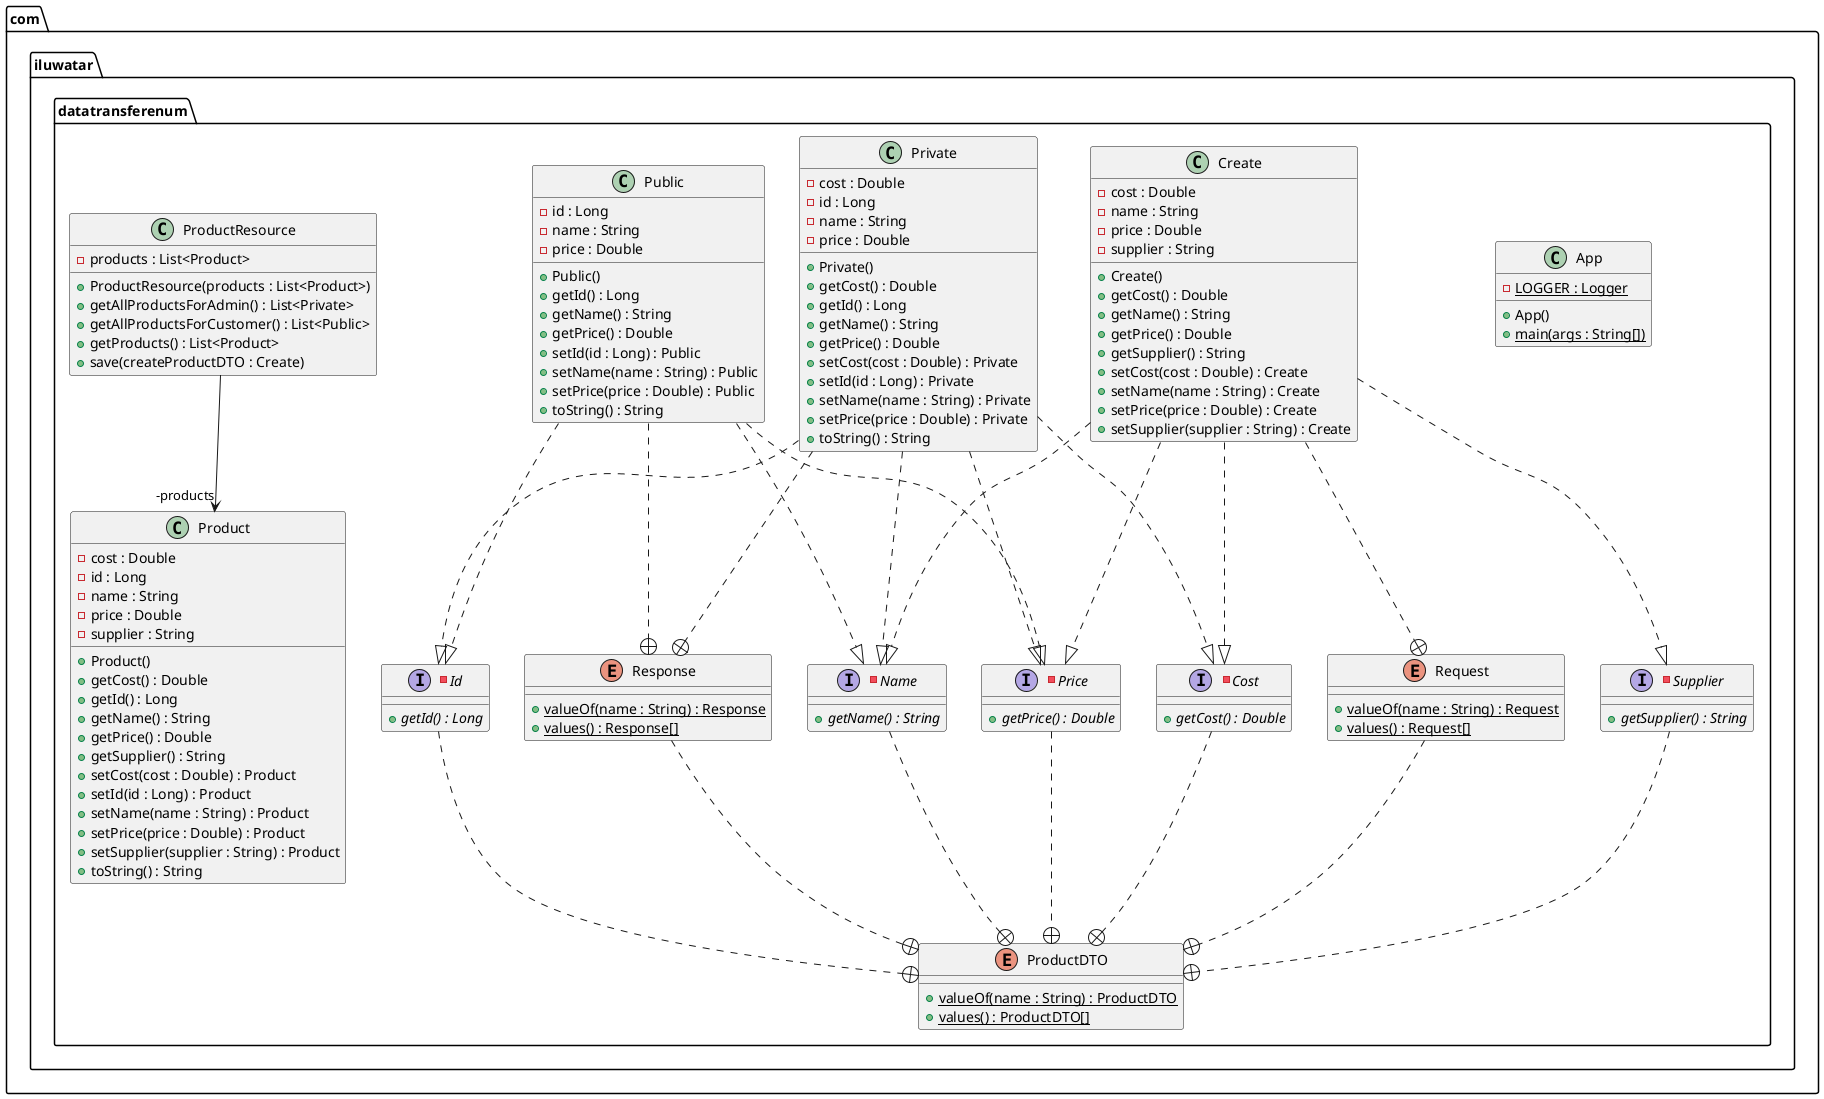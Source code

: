 @startuml
package com.iluwatar.datatransferenum {
  class App {
    - LOGGER : Logger {static}
    + App()
    + main(args : String[]) {static}
  }
  class Product {
    - cost : Double
    - id : Long
    - name : String
    - price : Double
    - supplier : String
    + Product()
    + getCost() : Double
    + getId() : Long
    + getName() : String
    + getPrice() : Double
    + getSupplier() : String
    + setCost(cost : Double) : Product
    + setId(id : Long) : Product
    + setName(name : String) : Product
    + setPrice(price : Double) : Product
    + setSupplier(supplier : String) : Product
    + toString() : String
  }
  enum ProductDTO {
    + valueOf(name : String) : ProductDTO {static}
    + values() : ProductDTO[] {static}
  }
  -interface Cost {
    + getCost() : Double {abstract}
  }
  -interface Id {
    + getId() : Long {abstract}
  }
  -interface Name {
    + getName() : String {abstract}
  }
  -interface Price {
    + getPrice() : Double {abstract}
  }
  enum Request {
    + valueOf(name : String) : Request {static}
    + values() : Request[] {static}
  }
  class Create {
    - cost : Double
    - name : String
    - price : Double
    - supplier : String
    + Create()
    + getCost() : Double
    + getName() : String
    + getPrice() : Double
    + getSupplier() : String
    + setCost(cost : Double) : Create
    + setName(name : String) : Create
    + setPrice(price : Double) : Create
    + setSupplier(supplier : String) : Create
  }
  enum Response {
    + valueOf(name : String) : Response {static}
    + values() : Response[] {static}
  }
  class Private {
    - cost : Double
    - id : Long
    - name : String
    - price : Double
    + Private()
    + getCost() : Double
    + getId() : Long
    + getName() : String
    + getPrice() : Double
    + setCost(cost : Double) : Private
    + setId(id : Long) : Private
    + setName(name : String) : Private
    + setPrice(price : Double) : Private
    + toString() : String
  }
  class Public {
    - id : Long
    - name : String
    - price : Double
    + Public()
    + getId() : Long
    + getName() : String
    + getPrice() : Double
    + setId(id : Long) : Public
    + setName(name : String) : Public
    + setPrice(price : Double) : Public
    + toString() : String
  }
  -interface Supplier {
    + getSupplier() : String {abstract}
  }
  class ProductResource {
    - products : List<Product>
    + ProductResource(products : List<Product>)
    + getAllProductsForAdmin() : List<Private>
    + getAllProductsForCustomer() : List<Public>
    + getProducts() : List<Product>
    + save(createProductDTO : Create)
  }
}
Create ..+ Request
Request ..+ ProductDTO
Private ..+ Response
Supplier ..+ ProductDTO
Name ..+ ProductDTO
ProductResource -->  "-products" Product
Public ..+ Response
Id ..+ ProductDTO
Price ..+ ProductDTO
Response ..+ ProductDTO
Cost ..+ ProductDTO
Create ..|> Name 
Create ..|> Price 
Create ..|> Cost 
Create ..|> Supplier 
Private ..|> Id 
Private ..|> Name 
Private ..|> Price 
Private ..|> Cost 
Public ..|> Id 
Public ..|> Name 
Public ..|> Price 
@enduml
